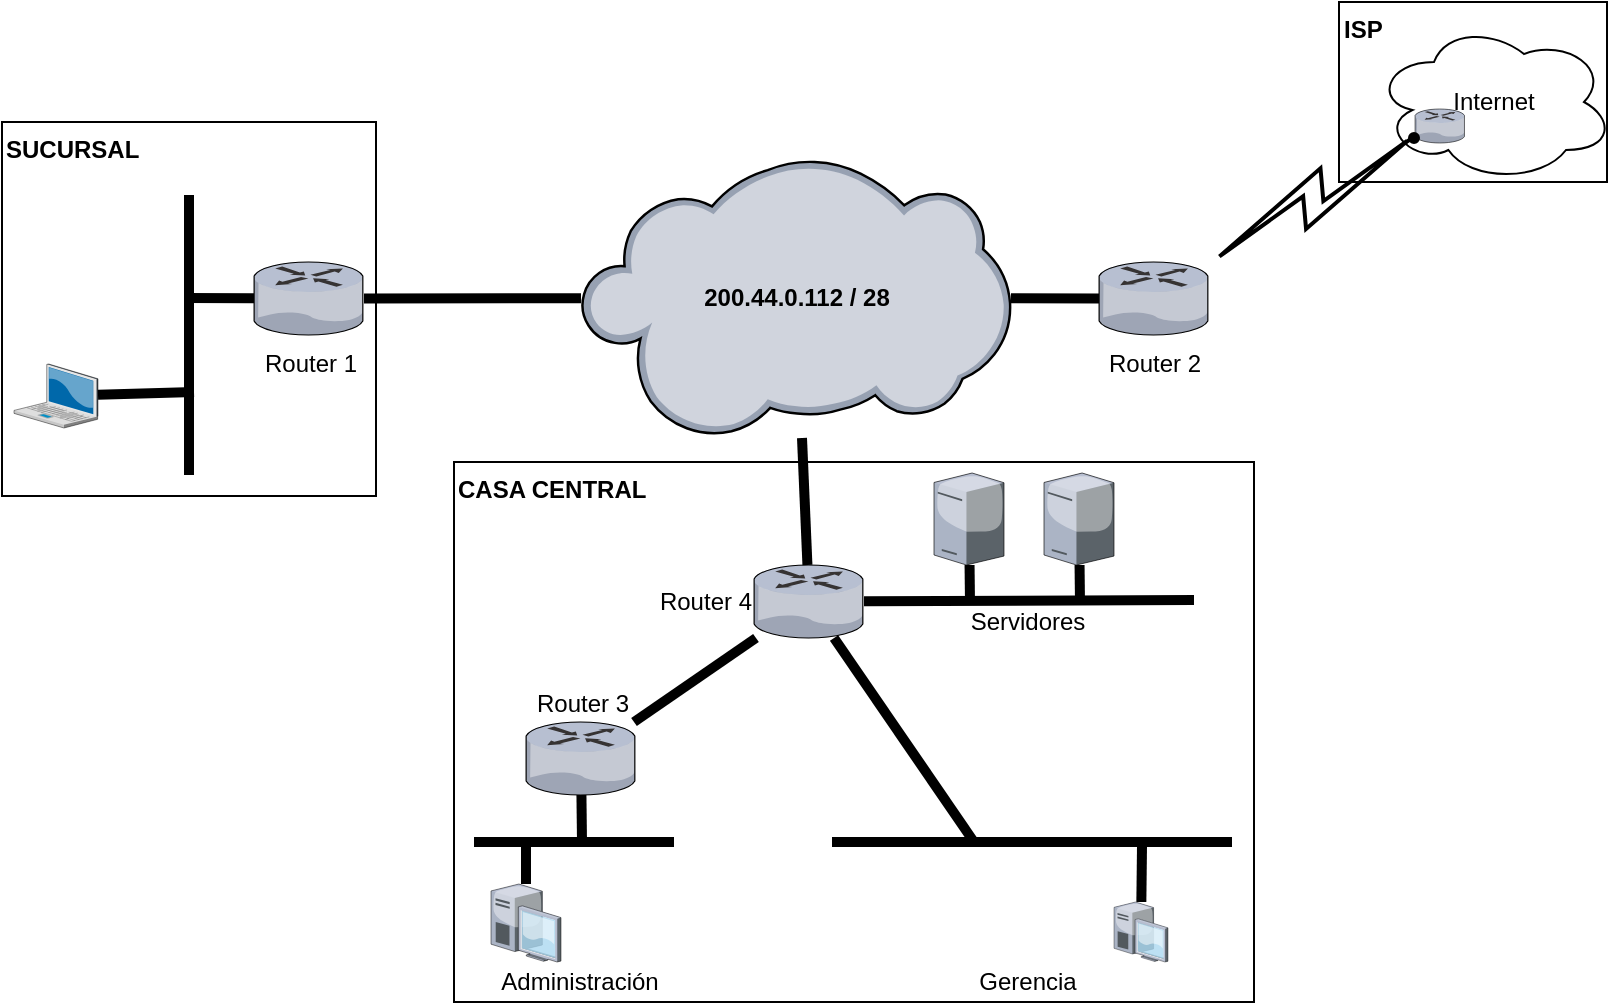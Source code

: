 <mxfile version="10.6.8" type="device"><diagram id="fWQLnC55jqPMp3yMjqcs" name="Page-1"><mxGraphModel dx="988" dy="595" grid="1" gridSize="10" guides="1" tooltips="1" connect="1" arrows="1" fold="1" page="1" pageScale="1" pageWidth="1169" pageHeight="827" math="0" shadow="0"><root><mxCell id="0"/><mxCell id="1" parent="0"/><mxCell id="DFudN3qbLl8vQn5ET8cC-41" value="SUCURSAL" style="whiteSpace=wrap;html=1;aspect=fixed;fillColor=none;imageAspect=0;align=left;verticalAlign=top;fontStyle=1" vertex="1" parent="1"><mxGeometry x="24" y="80" width="187" height="187" as="geometry"/></mxCell><mxCell id="DFudN3qbLl8vQn5ET8cC-42" value="CASA CENTRAL" style="rounded=0;whiteSpace=wrap;html=1;fillColor=none;align=left;verticalAlign=top;fontStyle=1" vertex="1" parent="1"><mxGeometry x="250" y="250" width="400" height="270" as="geometry"/></mxCell><mxCell id="DFudN3qbLl8vQn5ET8cC-47" value="ISP" style="rounded=0;whiteSpace=wrap;html=1;fillColor=none;align=left;fontStyle=1;verticalAlign=top;" vertex="1" parent="1"><mxGeometry x="692.5" y="20" width="134" height="90" as="geometry"/></mxCell><mxCell id="DFudN3qbLl8vQn5ET8cC-1" value="Router 4" style="verticalLabelPosition=middle;aspect=fixed;html=1;verticalAlign=middle;strokeColor=none;align=right;outlineConnect=0;shape=mxgraph.citrix.router;labelPosition=left;" vertex="1" parent="1"><mxGeometry x="400" y="301.5" width="55" height="36.5" as="geometry"/></mxCell><mxCell id="DFudN3qbLl8vQn5ET8cC-4" value="Router 3" style="verticalLabelPosition=top;aspect=fixed;html=1;verticalAlign=bottom;strokeColor=none;align=center;outlineConnect=0;shape=mxgraph.citrix.router;horizontal=1;labelPosition=center;" vertex="1" parent="1"><mxGeometry x="286" y="380" width="55" height="36.5" as="geometry"/></mxCell><mxCell id="DFudN3qbLl8vQn5ET8cC-5" value="Router 1" style="verticalLabelPosition=bottom;aspect=fixed;html=1;verticalAlign=top;strokeColor=none;align=center;outlineConnect=0;shape=mxgraph.citrix.router;" vertex="1" parent="1"><mxGeometry x="150" y="150" width="55" height="36.5" as="geometry"/></mxCell><mxCell id="DFudN3qbLl8vQn5ET8cC-6" value="Router 2" style="verticalLabelPosition=bottom;aspect=fixed;html=1;verticalAlign=top;strokeColor=none;align=center;outlineConnect=0;shape=mxgraph.citrix.router;" vertex="1" parent="1"><mxGeometry x="572.5" y="150" width="55" height="36.5" as="geometry"/></mxCell><mxCell id="DFudN3qbLl8vQn5ET8cC-7" value="200.44.0.112 / 28" style="verticalLabelPosition=middle;aspect=fixed;html=1;verticalAlign=middle;strokeColor=none;align=center;outlineConnect=0;shape=mxgraph.citrix.cloud;labelPosition=center;fontStyle=1" vertex="1" parent="1"><mxGeometry x="313.5" y="98" width="215" height="140" as="geometry"/></mxCell><mxCell id="DFudN3qbLl8vQn5ET8cC-9" value="" style="endArrow=none;html=1;strokeWidth=5;" edge="1" parent="1" source="DFudN3qbLl8vQn5ET8cC-1" target="DFudN3qbLl8vQn5ET8cC-4"><mxGeometry width="50" height="50" relative="1" as="geometry"><mxPoint x="150" y="490" as="sourcePoint"/><mxPoint x="200" y="440" as="targetPoint"/></mxGeometry></mxCell><mxCell id="DFudN3qbLl8vQn5ET8cC-10" value="" style="endArrow=none;html=1;strokeWidth=5;" edge="1" parent="1" source="DFudN3qbLl8vQn5ET8cC-7" target="DFudN3qbLl8vQn5ET8cC-5"><mxGeometry width="50" height="50" relative="1" as="geometry"><mxPoint x="140" y="320" as="sourcePoint"/><mxPoint x="190" y="270" as="targetPoint"/></mxGeometry></mxCell><mxCell id="DFudN3qbLl8vQn5ET8cC-11" value="" style="endArrow=none;html=1;strokeWidth=5;" edge="1" parent="1" source="DFudN3qbLl8vQn5ET8cC-7" target="DFudN3qbLl8vQn5ET8cC-6"><mxGeometry width="50" height="50" relative="1" as="geometry"><mxPoint x="600" y="260" as="sourcePoint"/><mxPoint x="650" y="210" as="targetPoint"/></mxGeometry></mxCell><mxCell id="DFudN3qbLl8vQn5ET8cC-13" value="" style="verticalLabelPosition=bottom;aspect=fixed;html=1;verticalAlign=top;strokeColor=none;align=center;outlineConnect=0;shape=mxgraph.citrix.desktop;" vertex="1" parent="1"><mxGeometry x="268.5" y="461" width="35" height="39" as="geometry"/></mxCell><mxCell id="DFudN3qbLl8vQn5ET8cC-14" value="" style="verticalLabelPosition=bottom;aspect=fixed;html=1;verticalAlign=top;strokeColor=none;align=center;outlineConnect=0;shape=mxgraph.citrix.desktop;" vertex="1" parent="1"><mxGeometry x="580" y="470" width="27" height="30" as="geometry"/></mxCell><mxCell id="DFudN3qbLl8vQn5ET8cC-15" value="" style="verticalLabelPosition=bottom;aspect=fixed;html=1;verticalAlign=top;strokeColor=none;align=center;outlineConnect=0;shape=mxgraph.citrix.laptop_2;" vertex="1" parent="1"><mxGeometry x="30" y="201" width="42" height="32" as="geometry"/></mxCell><mxCell id="DFudN3qbLl8vQn5ET8cC-22" value="" style="group" vertex="1" connectable="0" parent="1"><mxGeometry x="116" y="116.5" width="4" height="140" as="geometry"/></mxCell><mxCell id="DFudN3qbLl8vQn5ET8cC-17" value="" style="endArrow=none;html=1;strokeWidth=5;" edge="1" parent="DFudN3qbLl8vQn5ET8cC-22"><mxGeometry width="50" height="50" relative="1" as="geometry"><mxPoint x="1.5" y="140" as="sourcePoint"/><mxPoint x="1.5" as="targetPoint"/></mxGeometry></mxCell><mxCell id="DFudN3qbLl8vQn5ET8cC-18" value="" style="endArrow=none;html=1;strokeWidth=5;" edge="1" parent="DFudN3qbLl8vQn5ET8cC-22" source="DFudN3qbLl8vQn5ET8cC-15"><mxGeometry width="50" height="50" relative="1" as="geometry"><mxPoint x="-26" y="116.5" as="sourcePoint"/><mxPoint x="4" y="98.5" as="targetPoint"/></mxGeometry></mxCell><mxCell id="DFudN3qbLl8vQn5ET8cC-19" value="" style="endArrow=none;html=1;strokeWidth=5;" edge="1" parent="DFudN3qbLl8vQn5ET8cC-22" target="DFudN3qbLl8vQn5ET8cC-5"><mxGeometry width="50" height="50" relative="1" as="geometry"><mxPoint y="51.5" as="sourcePoint"/><mxPoint x="52" y="54" as="targetPoint"/></mxGeometry></mxCell><mxCell id="DFudN3qbLl8vQn5ET8cC-23" value="" style="group" vertex="1" connectable="0" parent="1"><mxGeometry x="126" y="126.5" width="52" height="140" as="geometry"/></mxCell><mxCell id="DFudN3qbLl8vQn5ET8cC-28" value="" style="endArrow=none;html=1;strokeWidth=5;" edge="1" parent="1"><mxGeometry width="50" height="50" relative="1" as="geometry"><mxPoint x="360" y="440" as="sourcePoint"/><mxPoint x="260" y="440" as="targetPoint"/></mxGeometry></mxCell><mxCell id="DFudN3qbLl8vQn5ET8cC-29" value="" style="endArrow=none;html=1;strokeWidth=5;" edge="1" parent="1" source="DFudN3qbLl8vQn5ET8cC-13"><mxGeometry width="50" height="50" relative="1" as="geometry"><mxPoint x="370" y="450" as="sourcePoint"/><mxPoint x="286" y="441" as="targetPoint"/></mxGeometry></mxCell><mxCell id="DFudN3qbLl8vQn5ET8cC-30" value="" style="endArrow=none;html=1;strokeWidth=5;" edge="1" parent="1" target="DFudN3qbLl8vQn5ET8cC-4"><mxGeometry width="50" height="50" relative="1" as="geometry"><mxPoint x="314" y="440" as="sourcePoint"/><mxPoint x="224" y="452" as="targetPoint"/></mxGeometry></mxCell><mxCell id="DFudN3qbLl8vQn5ET8cC-31" value="" style="endArrow=none;html=1;strokeWidth=5;" edge="1" parent="1"><mxGeometry width="50" height="50" relative="1" as="geometry"><mxPoint x="639" y="440" as="sourcePoint"/><mxPoint x="439" y="440" as="targetPoint"/></mxGeometry></mxCell><mxCell id="DFudN3qbLl8vQn5ET8cC-32" value="" style="endArrow=none;html=1;strokeWidth=5;" edge="1" parent="1" target="DFudN3qbLl8vQn5ET8cC-1"><mxGeometry width="50" height="50" relative="1" as="geometry"><mxPoint x="510" y="440" as="sourcePoint"/><mxPoint x="323.719" y="426.5" as="targetPoint"/></mxGeometry></mxCell><mxCell id="DFudN3qbLl8vQn5ET8cC-33" value="" style="endArrow=none;html=1;strokeWidth=5;" edge="1" parent="1" source="DFudN3qbLl8vQn5ET8cC-14"><mxGeometry width="50" height="50" relative="1" as="geometry"><mxPoint x="580.182" y="470" as="sourcePoint"/><mxPoint x="594" y="442" as="targetPoint"/></mxGeometry></mxCell><mxCell id="DFudN3qbLl8vQn5ET8cC-34" value="" style="endArrow=none;html=1;strokeWidth=5;" edge="1" parent="1" target="DFudN3qbLl8vQn5ET8cC-1"><mxGeometry width="50" height="50" relative="1" as="geometry"><mxPoint x="620" y="319" as="sourcePoint"/><mxPoint x="448.391" y="330" as="targetPoint"/></mxGeometry></mxCell><mxCell id="DFudN3qbLl8vQn5ET8cC-35" value="" style="verticalLabelPosition=bottom;aspect=fixed;html=1;verticalAlign=top;strokeColor=none;align=center;outlineConnect=0;shape=mxgraph.citrix.license_server;" vertex="1" parent="1"><mxGeometry x="490" y="255.5" width="35" height="46" as="geometry"/></mxCell><mxCell id="DFudN3qbLl8vQn5ET8cC-36" value="" style="verticalLabelPosition=bottom;aspect=fixed;html=1;verticalAlign=top;strokeColor=none;align=center;outlineConnect=0;shape=mxgraph.citrix.license_server;" vertex="1" parent="1"><mxGeometry x="545" y="255.5" width="35" height="46" as="geometry"/></mxCell><mxCell id="DFudN3qbLl8vQn5ET8cC-37" value="" style="endArrow=none;html=1;strokeWidth=5;" edge="1" parent="1" target="DFudN3qbLl8vQn5ET8cC-35"><mxGeometry width="50" height="50" relative="1" as="geometry"><mxPoint x="508" y="320" as="sourcePoint"/><mxPoint x="433.998" y="248.0" as="targetPoint"/></mxGeometry></mxCell><mxCell id="DFudN3qbLl8vQn5ET8cC-38" value="" style="endArrow=none;html=1;strokeWidth=5;" edge="1" parent="1" target="DFudN3qbLl8vQn5ET8cC-36"><mxGeometry width="50" height="50" relative="1" as="geometry"><mxPoint x="563" y="320" as="sourcePoint"/><mxPoint x="443.998" y="258.0" as="targetPoint"/></mxGeometry></mxCell><mxCell id="DFudN3qbLl8vQn5ET8cC-40" value="Internet" style="ellipse;shape=cloud;whiteSpace=wrap;html=1;" vertex="1" parent="1"><mxGeometry x="710" y="30" width="120" height="80" as="geometry"/></mxCell><mxCell id="DFudN3qbLl8vQn5ET8cC-43" value="" style="verticalLabelPosition=bottom;aspect=fixed;html=1;verticalAlign=top;strokeColor=none;align=center;outlineConnect=0;shape=mxgraph.citrix.router;" vertex="1" parent="1"><mxGeometry x="730.5" y="73.5" width="25" height="17" as="geometry"/></mxCell><mxCell id="DFudN3qbLl8vQn5ET8cC-44" value="" style="ellipse;whiteSpace=wrap;html=1;fillColor=#000000;align=left;" vertex="1" parent="1"><mxGeometry x="727.5" y="85.5" width="5" height="5" as="geometry"/></mxCell><mxCell id="DFudN3qbLl8vQn5ET8cC-39" value="" style="html=1;outlineConnect=0;gradientDirection=north;strokeWidth=2;shape=mxgraph.networks.comm_link_edge;html=1;entryX=1;entryY=0;entryDx=0;entryDy=0;" edge="1" parent="1" source="DFudN3qbLl8vQn5ET8cC-6" target="DFudN3qbLl8vQn5ET8cC-44"><mxGeometry width="100" height="100" relative="1" as="geometry"><mxPoint x="650" y="190" as="sourcePoint"/><mxPoint x="731" y="110" as="targetPoint"/><Array as="points"><mxPoint x="690" y="110"/></Array></mxGeometry></mxCell><mxCell id="DFudN3qbLl8vQn5ET8cC-46" value="" style="endArrow=none;html=1;strokeWidth=2;entryX=1;entryY=0;entryDx=0;entryDy=0;exitX=0.125;exitY=0.76;exitDx=0;exitDy=0;exitPerimeter=0;" edge="1" parent="1" source="DFudN3qbLl8vQn5ET8cC-40" target="DFudN3qbLl8vQn5ET8cC-44"><mxGeometry width="50" height="50" relative="1" as="geometry"><mxPoint x="722.5" y="100" as="sourcePoint"/><mxPoint x="732.5" y="90" as="targetPoint"/></mxGeometry></mxCell><mxCell id="DFudN3qbLl8vQn5ET8cC-48" value="Administración" style="text;html=1;strokeColor=none;fillColor=none;align=center;verticalAlign=middle;whiteSpace=wrap;rounded=0;" vertex="1" parent="1"><mxGeometry x="266" y="500" width="94" height="20" as="geometry"/></mxCell><mxCell id="DFudN3qbLl8vQn5ET8cC-49" value="Gerencia" style="text;html=1;strokeColor=none;fillColor=none;align=center;verticalAlign=middle;whiteSpace=wrap;rounded=0;" vertex="1" parent="1"><mxGeometry x="489.5" y="500" width="94" height="20" as="geometry"/></mxCell><mxCell id="DFudN3qbLl8vQn5ET8cC-50" value="Servidores" style="text;html=1;strokeColor=none;fillColor=none;align=center;verticalAlign=middle;whiteSpace=wrap;rounded=0;" vertex="1" parent="1"><mxGeometry x="490" y="319.9" width="94" height="20" as="geometry"/></mxCell><mxCell id="DFudN3qbLl8vQn5ET8cC-12" value="" style="endArrow=none;html=1;strokeWidth=5;" edge="1" parent="1" source="DFudN3qbLl8vQn5ET8cC-1" target="DFudN3qbLl8vQn5ET8cC-7"><mxGeometry width="50" height="50" relative="1" as="geometry"><mxPoint x="150" y="490" as="sourcePoint"/><mxPoint x="200" y="440" as="targetPoint"/></mxGeometry></mxCell></root></mxGraphModel></diagram></mxfile>